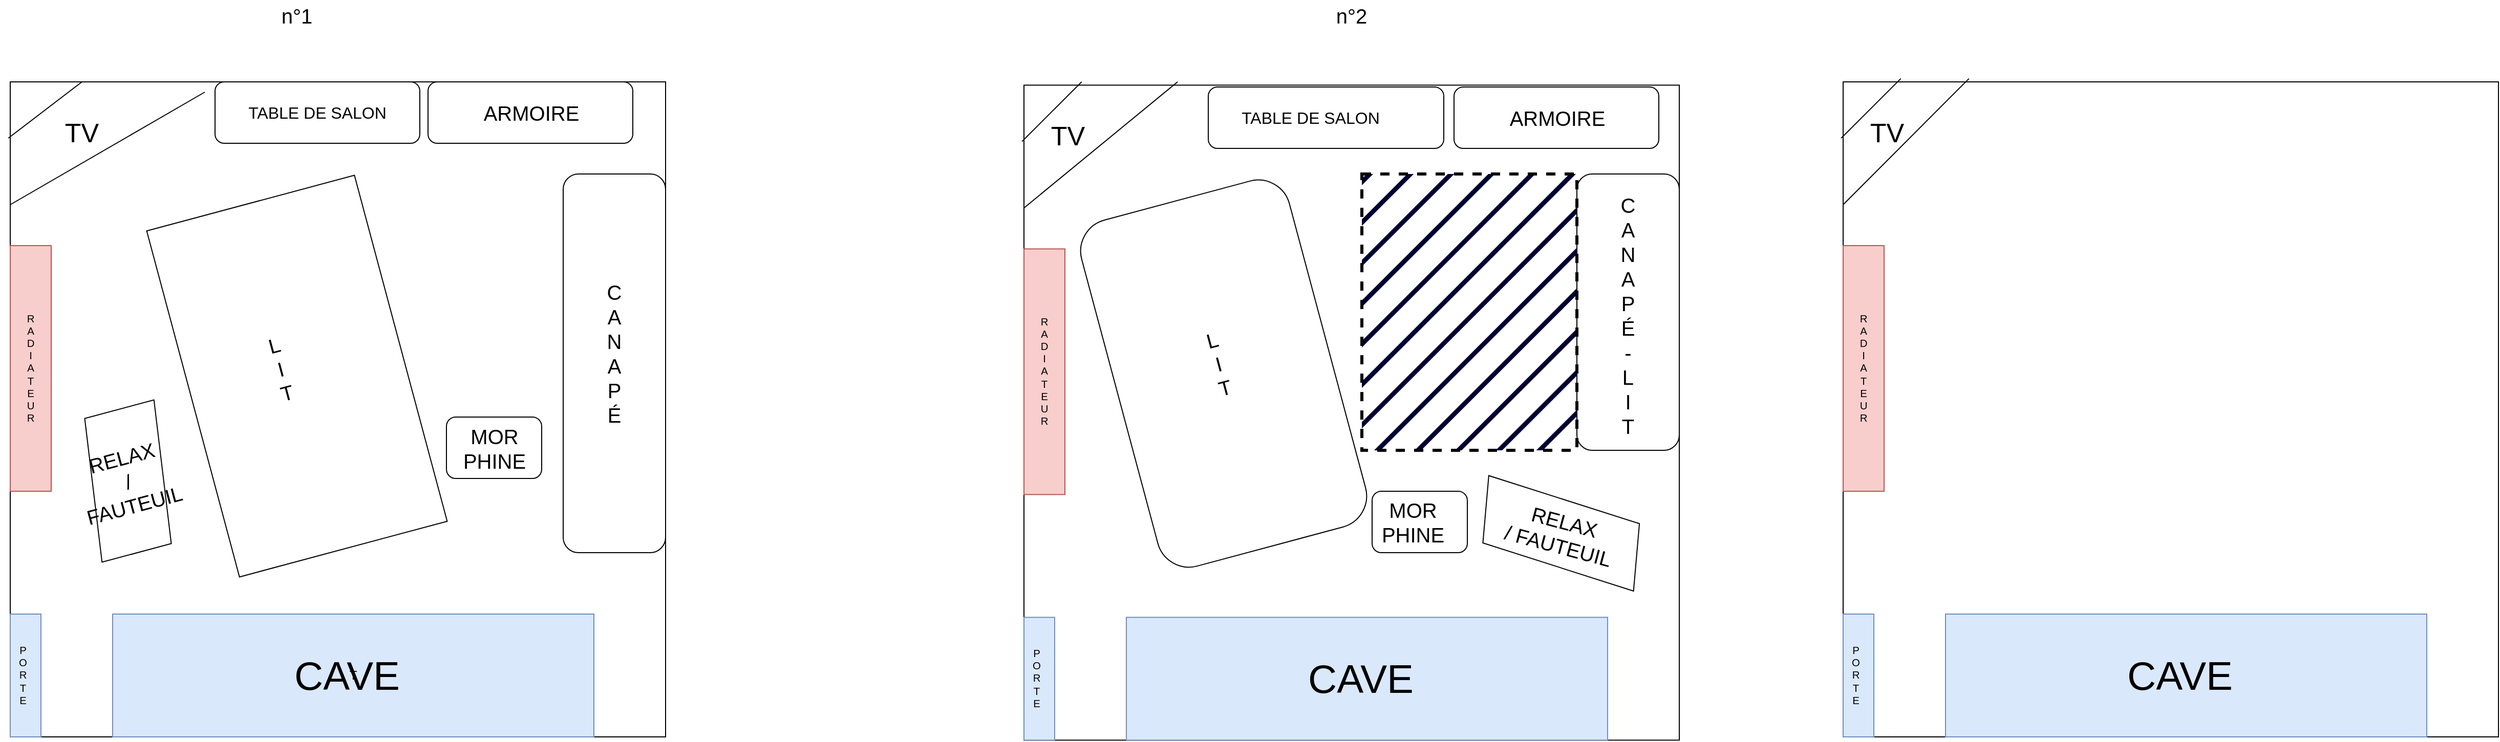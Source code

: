 <mxfile version="20.5.3" type="github">
  <diagram id="ERy5cmdqRieVJY0Wvs2K" name="Page-1">
    <mxGraphModel dx="1694" dy="1053" grid="1" gridSize="10" guides="1" tooltips="1" connect="1" arrows="1" fold="1" page="1" pageScale="1" pageWidth="850" pageHeight="1100" math="0" shadow="0">
      <root>
        <mxCell id="0" />
        <mxCell id="1" parent="0" />
        <mxCell id="TchNHPj4xIEFroDG848J-1" value="" style="whiteSpace=wrap;html=1;aspect=fixed;movable=0;resizable=0;rotatable=0;deletable=0;editable=0;connectable=0;" parent="1" vertex="1">
          <mxGeometry x="40" y="120" width="640" height="640" as="geometry" />
        </mxCell>
        <mxCell id="TchNHPj4xIEFroDG848J-2" value="" style="rounded=0;whiteSpace=wrap;html=1;fillColor=#dae8fc;strokeColor=#6c8ebf;" parent="1" vertex="1">
          <mxGeometry x="40" y="640" width="30" height="120" as="geometry" />
        </mxCell>
        <mxCell id="TchNHPj4xIEFroDG848J-3" value="T" style="rounded=0;whiteSpace=wrap;html=1;fillColor=#dae8fc;strokeColor=#6c8ebf;" parent="1" vertex="1">
          <mxGeometry x="140" y="640" width="470" height="120" as="geometry" />
        </mxCell>
        <mxCell id="TchNHPj4xIEFroDG848J-4" value="" style="rounded=0;whiteSpace=wrap;html=1;fillColor=#f8cecc;strokeColor=#b85450;" parent="1" vertex="1">
          <mxGeometry x="40" y="280" width="40" height="240" as="geometry" />
        </mxCell>
        <mxCell id="TchNHPj4xIEFroDG848J-6" value="" style="endArrow=none;html=1;rounded=0;" parent="1" edge="1">
          <mxGeometry width="50" height="50" relative="1" as="geometry">
            <mxPoint x="40" y="240" as="sourcePoint" />
            <mxPoint x="230" y="130" as="targetPoint" />
          </mxGeometry>
        </mxCell>
        <mxCell id="TchNHPj4xIEFroDG848J-10" value="" style="endArrow=none;html=1;rounded=0;exitX=-0.003;exitY=0.086;exitDx=0;exitDy=0;exitPerimeter=0;" parent="1" source="TchNHPj4xIEFroDG848J-1" edge="1">
          <mxGeometry width="50" height="50" relative="1" as="geometry">
            <mxPoint x="10" y="203.2" as="sourcePoint" />
            <mxPoint x="110" y="120" as="targetPoint" />
          </mxGeometry>
        </mxCell>
        <mxCell id="TchNHPj4xIEFroDG848J-11" value="&lt;font style=&quot;font-size: 26px;&quot;&gt;TV&lt;/font&gt;" style="text;html=1;strokeColor=none;fillColor=none;align=center;verticalAlign=middle;whiteSpace=wrap;rounded=0;" parent="1" vertex="1">
          <mxGeometry x="80" y="155" width="60" height="30" as="geometry" />
        </mxCell>
        <mxCell id="TchNHPj4xIEFroDG848J-26" value="&lt;font style=&quot;font-size: 38.9px;&quot;&gt;CAVE&lt;/font&gt;" style="text;html=1;strokeColor=none;fillColor=none;align=center;verticalAlign=middle;whiteSpace=wrap;rounded=0;fontSize=26;" parent="1" vertex="1">
          <mxGeometry x="274" y="686" width="190" height="30" as="geometry" />
        </mxCell>
        <mxCell id="TchNHPj4xIEFroDG848J-27" value="&lt;div style=&quot;font-size: 10.19px;&quot;&gt;&lt;font style=&quot;font-size: 10.19px;&quot;&gt;P&lt;/font&gt;&lt;/div&gt;&lt;div style=&quot;font-size: 10.19px;&quot;&gt;&lt;font style=&quot;font-size: 10.19px;&quot;&gt;O&lt;/font&gt;&lt;/div&gt;&lt;div style=&quot;font-size: 10.19px;&quot;&gt;&lt;font style=&quot;font-size: 10.19px;&quot;&gt;R&lt;/font&gt;&lt;/div&gt;&lt;div style=&quot;font-size: 10.19px;&quot;&gt;&lt;font style=&quot;font-size: 10.19px;&quot;&gt;T&lt;/font&gt;&lt;/div&gt;&lt;div style=&quot;font-size: 10.19px;&quot;&gt;&lt;font style=&quot;font-size: 10.19px;&quot;&gt;E&lt;/font&gt;&lt;/div&gt;" style="text;html=1;strokeColor=none;fillColor=none;align=center;verticalAlign=middle;whiteSpace=wrap;rounded=0;fontSize=38.9;" parent="1" vertex="1">
          <mxGeometry x="40" y="640" width="25" height="120" as="geometry" />
        </mxCell>
        <mxCell id="TchNHPj4xIEFroDG848J-28" value="&lt;div&gt;R&lt;/div&gt;&lt;div&gt;A&lt;/div&gt;&lt;div&gt;D&lt;/div&gt;&lt;div&gt;I&lt;/div&gt;&lt;div&gt;A&lt;/div&gt;&lt;div&gt;T&lt;/div&gt;&lt;div&gt;E&lt;/div&gt;&lt;div&gt;U&lt;/div&gt;&lt;div&gt;R&lt;br&gt;&lt;/div&gt;" style="text;html=1;strokeColor=none;fillColor=none;align=center;verticalAlign=middle;whiteSpace=wrap;rounded=0;fontSize=10.19;" parent="1" vertex="1">
          <mxGeometry x="30" y="385" width="60" height="30" as="geometry" />
        </mxCell>
        <mxCell id="TchNHPj4xIEFroDG848J-29" value="" style="whiteSpace=wrap;html=1;aspect=fixed;movable=0;resizable=0;rotatable=0;deletable=0;editable=0;connectable=0;" parent="1" vertex="1">
          <mxGeometry x="1030" y="123.2" width="640" height="640" as="geometry" />
        </mxCell>
        <mxCell id="TchNHPj4xIEFroDG848J-30" value="" style="rounded=0;whiteSpace=wrap;html=1;fillColor=#dae8fc;strokeColor=#6c8ebf;" parent="1" vertex="1">
          <mxGeometry x="1030" y="643.2" width="30" height="120" as="geometry" />
        </mxCell>
        <mxCell id="TchNHPj4xIEFroDG848J-31" value="" style="rounded=0;whiteSpace=wrap;html=1;fillColor=#dae8fc;strokeColor=#6c8ebf;" parent="1" vertex="1">
          <mxGeometry x="1130" y="643.2" width="470" height="120" as="geometry" />
        </mxCell>
        <mxCell id="TchNHPj4xIEFroDG848J-32" value="" style="rounded=0;whiteSpace=wrap;html=1;fillColor=#f8cecc;strokeColor=#b85450;" parent="1" vertex="1">
          <mxGeometry x="1030" y="283.2" width="40" height="240" as="geometry" />
        </mxCell>
        <mxCell id="TchNHPj4xIEFroDG848J-33" value="" style="endArrow=none;html=1;rounded=0;" parent="1" edge="1">
          <mxGeometry width="50" height="50" relative="1" as="geometry">
            <mxPoint x="1030" y="243.2" as="sourcePoint" />
            <mxPoint x="1180" y="120" as="targetPoint" />
          </mxGeometry>
        </mxCell>
        <mxCell id="TchNHPj4xIEFroDG848J-34" value="" style="endArrow=none;html=1;rounded=0;entryX=0.088;entryY=-0.005;entryDx=0;entryDy=0;entryPerimeter=0;exitX=-0.003;exitY=0.086;exitDx=0;exitDy=0;exitPerimeter=0;" parent="1" source="TchNHPj4xIEFroDG848J-29" target="TchNHPj4xIEFroDG848J-29" edge="1">
          <mxGeometry width="50" height="50" relative="1" as="geometry">
            <mxPoint x="1000" y="206.4" as="sourcePoint" />
            <mxPoint x="1122.88" y="83.2" as="targetPoint" />
          </mxGeometry>
        </mxCell>
        <mxCell id="TchNHPj4xIEFroDG848J-35" value="&lt;font style=&quot;font-size: 26px;&quot;&gt;TV&lt;/font&gt;" style="text;html=1;strokeColor=none;fillColor=none;align=center;verticalAlign=middle;whiteSpace=wrap;rounded=0;" parent="1" vertex="1">
          <mxGeometry x="1043" y="158.2" width="60" height="30" as="geometry" />
        </mxCell>
        <mxCell id="TchNHPj4xIEFroDG848J-36" value="&lt;font style=&quot;font-size: 38.9px;&quot;&gt;CAVE&lt;/font&gt;" style="text;html=1;strokeColor=none;fillColor=none;align=center;verticalAlign=middle;whiteSpace=wrap;rounded=0;fontSize=26;" parent="1" vertex="1">
          <mxGeometry x="1264" y="689.2" width="190" height="30" as="geometry" />
        </mxCell>
        <mxCell id="TchNHPj4xIEFroDG848J-37" value="&lt;div style=&quot;font-size: 10.19px;&quot;&gt;&lt;font style=&quot;font-size: 10.19px;&quot;&gt;P&lt;/font&gt;&lt;/div&gt;&lt;div style=&quot;font-size: 10.19px;&quot;&gt;&lt;font style=&quot;font-size: 10.19px;&quot;&gt;O&lt;/font&gt;&lt;/div&gt;&lt;div style=&quot;font-size: 10.19px;&quot;&gt;&lt;font style=&quot;font-size: 10.19px;&quot;&gt;R&lt;/font&gt;&lt;/div&gt;&lt;div style=&quot;font-size: 10.19px;&quot;&gt;&lt;font style=&quot;font-size: 10.19px;&quot;&gt;T&lt;/font&gt;&lt;/div&gt;&lt;div style=&quot;font-size: 10.19px;&quot;&gt;&lt;font style=&quot;font-size: 10.19px;&quot;&gt;E&lt;/font&gt;&lt;/div&gt;" style="text;html=1;strokeColor=none;fillColor=none;align=center;verticalAlign=middle;whiteSpace=wrap;rounded=0;fontSize=38.9;" parent="1" vertex="1">
          <mxGeometry x="1030" y="643.2" width="25" height="120" as="geometry" />
        </mxCell>
        <mxCell id="TchNHPj4xIEFroDG848J-38" value="&lt;div&gt;R&lt;/div&gt;&lt;div&gt;A&lt;/div&gt;&lt;div&gt;D&lt;/div&gt;&lt;div&gt;I&lt;/div&gt;&lt;div&gt;A&lt;/div&gt;&lt;div&gt;T&lt;/div&gt;&lt;div&gt;E&lt;/div&gt;&lt;div&gt;U&lt;/div&gt;&lt;div&gt;R&lt;br&gt;&lt;/div&gt;" style="text;html=1;strokeColor=none;fillColor=none;align=center;verticalAlign=middle;whiteSpace=wrap;rounded=0;fontSize=10.19;" parent="1" vertex="1">
          <mxGeometry x="1020" y="388.2" width="60" height="30" as="geometry" />
        </mxCell>
        <mxCell id="TchNHPj4xIEFroDG848J-39" value="" style="whiteSpace=wrap;html=1;aspect=fixed;" parent="1" vertex="1">
          <mxGeometry x="1830" y="120.0" width="640" height="640" as="geometry" />
        </mxCell>
        <mxCell id="TchNHPj4xIEFroDG848J-40" value="" style="rounded=0;whiteSpace=wrap;html=1;fillColor=#dae8fc;strokeColor=#6c8ebf;" parent="1" vertex="1">
          <mxGeometry x="1830" y="640" width="30" height="120" as="geometry" />
        </mxCell>
        <mxCell id="TchNHPj4xIEFroDG848J-41" value="" style="rounded=0;whiteSpace=wrap;html=1;fillColor=#dae8fc;strokeColor=#6c8ebf;" parent="1" vertex="1">
          <mxGeometry x="1930" y="640" width="470" height="120" as="geometry" />
        </mxCell>
        <mxCell id="TchNHPj4xIEFroDG848J-42" value="" style="rounded=0;whiteSpace=wrap;html=1;fillColor=#f8cecc;strokeColor=#b85450;" parent="1" vertex="1">
          <mxGeometry x="1830" y="280" width="40" height="240" as="geometry" />
        </mxCell>
        <mxCell id="TchNHPj4xIEFroDG848J-43" value="" style="endArrow=none;html=1;rounded=0;entryX=0.192;entryY=-0.005;entryDx=0;entryDy=0;entryPerimeter=0;" parent="1" target="TchNHPj4xIEFroDG848J-39" edge="1">
          <mxGeometry width="50" height="50" relative="1" as="geometry">
            <mxPoint x="1830" y="240.0" as="sourcePoint" />
            <mxPoint x="1880" y="190" as="targetPoint" />
          </mxGeometry>
        </mxCell>
        <mxCell id="TchNHPj4xIEFroDG848J-44" value="" style="endArrow=none;html=1;rounded=0;entryX=0.088;entryY=-0.005;entryDx=0;entryDy=0;entryPerimeter=0;exitX=-0.003;exitY=0.086;exitDx=0;exitDy=0;exitPerimeter=0;" parent="1" source="TchNHPj4xIEFroDG848J-39" target="TchNHPj4xIEFroDG848J-39" edge="1">
          <mxGeometry width="50" height="50" relative="1" as="geometry">
            <mxPoint x="1800" y="203.2" as="sourcePoint" />
            <mxPoint x="1922.88" y="80.0" as="targetPoint" />
          </mxGeometry>
        </mxCell>
        <mxCell id="TchNHPj4xIEFroDG848J-45" value="&lt;font style=&quot;font-size: 26px;&quot;&gt;TV&lt;/font&gt;" style="text;html=1;strokeColor=none;fillColor=none;align=center;verticalAlign=middle;whiteSpace=wrap;rounded=0;" parent="1" vertex="1">
          <mxGeometry x="1843" y="155" width="60" height="30" as="geometry" />
        </mxCell>
        <mxCell id="TchNHPj4xIEFroDG848J-46" value="&lt;font style=&quot;font-size: 38.9px;&quot;&gt;CAVE&lt;/font&gt;" style="text;html=1;strokeColor=none;fillColor=none;align=center;verticalAlign=middle;whiteSpace=wrap;rounded=0;fontSize=26;" parent="1" vertex="1">
          <mxGeometry x="2064" y="686" width="190" height="30" as="geometry" />
        </mxCell>
        <mxCell id="TchNHPj4xIEFroDG848J-47" value="&lt;div style=&quot;font-size: 10.19px;&quot;&gt;&lt;font style=&quot;font-size: 10.19px;&quot;&gt;P&lt;/font&gt;&lt;/div&gt;&lt;div style=&quot;font-size: 10.19px;&quot;&gt;&lt;font style=&quot;font-size: 10.19px;&quot;&gt;O&lt;/font&gt;&lt;/div&gt;&lt;div style=&quot;font-size: 10.19px;&quot;&gt;&lt;font style=&quot;font-size: 10.19px;&quot;&gt;R&lt;/font&gt;&lt;/div&gt;&lt;div style=&quot;font-size: 10.19px;&quot;&gt;&lt;font style=&quot;font-size: 10.19px;&quot;&gt;T&lt;/font&gt;&lt;/div&gt;&lt;div style=&quot;font-size: 10.19px;&quot;&gt;&lt;font style=&quot;font-size: 10.19px;&quot;&gt;E&lt;/font&gt;&lt;/div&gt;" style="text;html=1;strokeColor=none;fillColor=none;align=center;verticalAlign=middle;whiteSpace=wrap;rounded=0;fontSize=38.9;" parent="1" vertex="1">
          <mxGeometry x="1830" y="640" width="25" height="120" as="geometry" />
        </mxCell>
        <mxCell id="TchNHPj4xIEFroDG848J-48" value="&lt;div&gt;R&lt;/div&gt;&lt;div&gt;A&lt;/div&gt;&lt;div&gt;D&lt;/div&gt;&lt;div&gt;I&lt;/div&gt;&lt;div&gt;A&lt;/div&gt;&lt;div&gt;T&lt;/div&gt;&lt;div&gt;E&lt;/div&gt;&lt;div&gt;U&lt;/div&gt;&lt;div&gt;R&lt;br&gt;&lt;/div&gt;" style="text;html=1;strokeColor=none;fillColor=none;align=center;verticalAlign=middle;whiteSpace=wrap;rounded=0;fontSize=10.19;" parent="1" vertex="1">
          <mxGeometry x="1820" y="385" width="60" height="30" as="geometry" />
        </mxCell>
        <mxCell id="TchNHPj4xIEFroDG848J-59" value="" style="rounded=1;whiteSpace=wrap;html=1;fontSize=10.19;" parent="1" vertex="1">
          <mxGeometry x="1210" y="125" width="230" height="60" as="geometry" />
        </mxCell>
        <mxCell id="TchNHPj4xIEFroDG848J-60" value="" style="shape=parallelogram;perimeter=parallelogramPerimeter;whiteSpace=wrap;html=1;fixedSize=1;fontSize=10.19;rotation=-15;" parent="1" vertex="1">
          <mxGeometry x="110" y="440" width="90" height="140" as="geometry" />
        </mxCell>
        <mxCell id="TchNHPj4xIEFroDG848J-61" value="" style="rounded=1;whiteSpace=wrap;html=1;fontSize=10.19;" parent="1" vertex="1">
          <mxGeometry x="448" y="120" width="200" height="60" as="geometry" />
        </mxCell>
        <mxCell id="TchNHPj4xIEFroDG848J-62" value="" style="rounded=1;whiteSpace=wrap;html=1;fontSize=10.19;" parent="1" vertex="1">
          <mxGeometry x="580" y="210" width="100" height="370" as="geometry" />
        </mxCell>
        <mxCell id="TchNHPj4xIEFroDG848J-63" value="&lt;font style=&quot;font-size: 16px;&quot;&gt;TABLE DE SALON&lt;br style=&quot;font-size: 16px;&quot;&gt;&lt;/font&gt;" style="text;html=1;strokeColor=none;fillColor=default;align=center;verticalAlign=middle;whiteSpace=wrap;rounded=1;fontSize=10.19;" parent="1" vertex="1">
          <mxGeometry x="1230" y="140" width="160" height="30" as="geometry" />
        </mxCell>
        <mxCell id="TchNHPj4xIEFroDG848J-64" value="&lt;font style=&quot;font-size: 20px;&quot;&gt;ARMOIRE&lt;/font&gt;" style="text;html=1;strokeColor=none;fillColor=none;align=center;verticalAlign=middle;whiteSpace=wrap;rounded=0;fontSize=10.19;" parent="1" vertex="1">
          <mxGeometry x="469" y="135" width="160" height="30" as="geometry" />
        </mxCell>
        <mxCell id="TchNHPj4xIEFroDG848J-65" value="&lt;div&gt;RELAX&lt;/div&gt;&lt;div&gt;/&lt;br&gt;&lt;/div&gt;&lt;div&gt;FAUTEUIL&lt;br&gt;&lt;/div&gt;" style="text;html=1;strokeColor=none;fillColor=none;align=center;verticalAlign=middle;whiteSpace=wrap;rounded=0;fontSize=20;rotation=-15;" parent="1" vertex="1">
          <mxGeometry x="130" y="450" width="50" height="120" as="geometry" />
        </mxCell>
        <mxCell id="TchNHPj4xIEFroDG848J-66" value="" style="rounded=1;whiteSpace=wrap;html=1;fontSize=20;arcSize=0;rotation=-15;" parent="1" vertex="1">
          <mxGeometry x="215" y="232.5" width="210" height="350" as="geometry" />
        </mxCell>
        <mxCell id="TchNHPj4xIEFroDG848J-67" value="&lt;div&gt;L&lt;/div&gt;&lt;div&gt;I&lt;/div&gt;&lt;div&gt;T&lt;br&gt;&lt;/div&gt;" style="text;html=1;strokeColor=none;fillColor=none;align=center;verticalAlign=middle;whiteSpace=wrap;rounded=0;fontSize=20;rotation=-15;" parent="1" vertex="1">
          <mxGeometry x="274" y="332.5" width="60" height="135" as="geometry" />
        </mxCell>
        <mxCell id="TchNHPj4xIEFroDG848J-69" value="&lt;div&gt;C&lt;/div&gt;&lt;div&gt;A&lt;/div&gt;&lt;div&gt;N&lt;/div&gt;&lt;div&gt;A&lt;/div&gt;&lt;div&gt;P&lt;/div&gt;&lt;div&gt;É&lt;br&gt;&lt;/div&gt;" style="text;html=1;strokeColor=none;fillColor=none;align=center;verticalAlign=middle;whiteSpace=wrap;rounded=0;fontSize=20;" parent="1" vertex="1">
          <mxGeometry x="600" y="246.4" width="60" height="276.8" as="geometry" />
        </mxCell>
        <mxCell id="TchNHPj4xIEFroDG848J-70" value="" style="rounded=1;whiteSpace=wrap;html=1;fontSize=20;" parent="1" vertex="1">
          <mxGeometry x="466" y="447.5" width="93" height="60" as="geometry" />
        </mxCell>
        <mxCell id="TchNHPj4xIEFroDG848J-73" value="&lt;div&gt;MOR&lt;/div&gt;&lt;div&gt;PHINE&lt;/div&gt;" style="text;html=1;strokeColor=none;fillColor=none;align=center;verticalAlign=middle;whiteSpace=wrap;rounded=0;fontSize=20;" parent="1" vertex="1">
          <mxGeometry x="482.5" y="462.5" width="60" height="30" as="geometry" />
        </mxCell>
        <mxCell id="TchNHPj4xIEFroDG848J-74" value="" style="rounded=1;whiteSpace=wrap;html=1;fontSize=20;rotation=-15;" parent="1" vertex="1">
          <mxGeometry x="1120" y="230" width="210" height="350" as="geometry" />
        </mxCell>
        <mxCell id="TchNHPj4xIEFroDG848J-75" value="&lt;div&gt;L&lt;/div&gt;&lt;div&gt;I&lt;/div&gt;&lt;div&gt;T&lt;br&gt;&lt;/div&gt;" style="text;html=1;strokeColor=none;fillColor=none;align=center;verticalAlign=middle;whiteSpace=wrap;rounded=0;fontSize=20;rotation=-15;" parent="1" vertex="1">
          <mxGeometry x="1190" y="327.5" width="60" height="135" as="geometry" />
        </mxCell>
        <mxCell id="TchNHPj4xIEFroDG848J-78" value="" style="rounded=1;whiteSpace=wrap;html=1;fontSize=20;" parent="1" vertex="1">
          <mxGeometry x="1370" y="520" width="93" height="60" as="geometry" />
        </mxCell>
        <mxCell id="TchNHPj4xIEFroDG848J-79" value="&lt;div&gt;MOR&lt;/div&gt;&lt;div&gt;PHINE&lt;/div&gt;" style="text;html=1;strokeColor=none;fillColor=none;align=center;verticalAlign=middle;whiteSpace=wrap;rounded=0;fontSize=20;" parent="1" vertex="1">
          <mxGeometry x="1380" y="535" width="60" height="30" as="geometry" />
        </mxCell>
        <mxCell id="TchNHPj4xIEFroDG848J-80" value="" style="rounded=1;whiteSpace=wrap;html=1;fontSize=10.19;" parent="1" vertex="1">
          <mxGeometry x="1450" y="125" width="200" height="60" as="geometry" />
        </mxCell>
        <mxCell id="TchNHPj4xIEFroDG848J-81" value="&lt;font style=&quot;font-size: 20px;&quot;&gt;ARMOIRE&lt;/font&gt;" style="text;html=1;strokeColor=none;fillColor=none;align=center;verticalAlign=middle;whiteSpace=wrap;rounded=0;fontSize=10.19;" parent="1" vertex="1">
          <mxGeometry x="1471" y="140" width="160" height="30" as="geometry" />
        </mxCell>
        <mxCell id="TchNHPj4xIEFroDG848J-85" value="" style="rounded=1;whiteSpace=wrap;html=1;fontSize=10.19;" parent="1" vertex="1">
          <mxGeometry x="1570" y="210" width="100" height="270" as="geometry" />
        </mxCell>
        <mxCell id="TchNHPj4xIEFroDG848J-86" value="&lt;div style=&quot;font-size: 20px;&quot;&gt;&lt;font style=&quot;font-size: 20px;&quot;&gt;C&lt;/font&gt;&lt;/div&gt;&lt;div style=&quot;font-size: 20px;&quot;&gt;&lt;font style=&quot;font-size: 20px;&quot;&gt;A&lt;/font&gt;&lt;/div&gt;&lt;div style=&quot;font-size: 20px;&quot;&gt;&lt;font style=&quot;font-size: 20px;&quot;&gt;N&lt;/font&gt;&lt;/div&gt;&lt;div style=&quot;font-size: 20px;&quot;&gt;&lt;font style=&quot;font-size: 20px;&quot;&gt;A&lt;/font&gt;&lt;/div&gt;&lt;div style=&quot;font-size: 20px;&quot;&gt;&lt;font style=&quot;font-size: 20px;&quot;&gt;P&lt;/font&gt;&lt;/div&gt;&lt;div style=&quot;font-size: 20px;&quot;&gt;&lt;font style=&quot;font-size: 20px;&quot;&gt;É&lt;br style=&quot;font-size: 20px;&quot;&gt;&lt;/font&gt;&lt;/div&gt;&lt;div style=&quot;font-size: 20px;&quot;&gt;&lt;font style=&quot;font-size: 20px;&quot;&gt;-&lt;/font&gt;&lt;/div&gt;&lt;div style=&quot;font-size: 20px;&quot;&gt;&lt;font style=&quot;font-size: 20px;&quot;&gt;L&lt;/font&gt;&lt;/div&gt;&lt;div style=&quot;font-size: 20px;&quot;&gt;&lt;font style=&quot;font-size: 20px;&quot;&gt;I&lt;/font&gt;&lt;/div&gt;&lt;div style=&quot;font-size: 20px;&quot;&gt;&lt;font style=&quot;font-size: 20px;&quot;&gt;T&lt;br style=&quot;font-size: 20px;&quot;&gt;&lt;/font&gt;&lt;/div&gt;" style="text;html=1;strokeColor=none;fillColor=none;align=center;verticalAlign=middle;whiteSpace=wrap;rounded=0;fontSize=20;" parent="1" vertex="1">
          <mxGeometry x="1590" y="232.5" width="60" height="230" as="geometry" />
        </mxCell>
        <mxCell id="TchNHPj4xIEFroDG848J-88" value="" style="rounded=0;whiteSpace=wrap;html=1;strokeColor=default;fontFamily=Helvetica;fontSize=20;fontColor=default;fillColor=#000033;dashed=1;strokeWidth=3;fillStyle=hatch;" parent="1" vertex="1">
          <mxGeometry x="1360" y="210" width="210" height="270" as="geometry" />
        </mxCell>
        <mxCell id="WkIkqAgkAF1c_FRq6uk9-3" value="" style="shape=parallelogram;perimeter=parallelogramPerimeter;whiteSpace=wrap;html=1;fixedSize=1;strokeColor=default;fontFamily=Helvetica;fontSize=20;fontColor=default;fillColor=default;direction=north;rotation=5;size=33.94;" vertex="1" parent="1">
          <mxGeometry x="1479.3" y="511.09" width="150.65" height="100" as="geometry" />
        </mxCell>
        <mxCell id="WkIkqAgkAF1c_FRq6uk9-4" value="&lt;div&gt;RELAX&lt;/div&gt;&lt;div&gt;/ FAUTEUIL&lt;br&gt;&lt;/div&gt;" style="text;html=1;strokeColor=none;fillColor=none;align=center;verticalAlign=middle;whiteSpace=wrap;rounded=0;fontSize=20;rotation=15;" vertex="1" parent="1">
          <mxGeometry x="1484.63" y="538.59" width="140" height="45" as="geometry" />
        </mxCell>
        <mxCell id="WkIkqAgkAF1c_FRq6uk9-9" value="" style="rounded=1;whiteSpace=wrap;html=1;fontSize=10.19;" vertex="1" parent="1">
          <mxGeometry x="240" y="120" width="200" height="60" as="geometry" />
        </mxCell>
        <mxCell id="WkIkqAgkAF1c_FRq6uk9-10" value="&lt;font style=&quot;font-size: 16px;&quot;&gt;TABLE DE SALON&lt;br style=&quot;font-size: 16px;&quot;&gt;&lt;/font&gt;" style="text;html=1;strokeColor=none;fillColor=default;align=center;verticalAlign=middle;whiteSpace=wrap;rounded=1;fontSize=10.19;" vertex="1" parent="1">
          <mxGeometry x="260" y="135" width="160" height="30" as="geometry" />
        </mxCell>
        <mxCell id="WkIkqAgkAF1c_FRq6uk9-12" value="n°1" style="text;html=1;strokeColor=none;fillColor=none;align=center;verticalAlign=middle;whiteSpace=wrap;rounded=0;fontFamily=Helvetica;fontSize=20;fontColor=default;" vertex="1" parent="1">
          <mxGeometry x="290" y="40" width="60" height="30" as="geometry" />
        </mxCell>
        <mxCell id="WkIkqAgkAF1c_FRq6uk9-13" value="n°2" style="text;html=1;strokeColor=none;fillColor=none;align=center;verticalAlign=middle;whiteSpace=wrap;rounded=0;fontFamily=Helvetica;fontSize=20;fontColor=default;" vertex="1" parent="1">
          <mxGeometry x="1320" y="40" width="60" height="30" as="geometry" />
        </mxCell>
      </root>
    </mxGraphModel>
  </diagram>
</mxfile>
